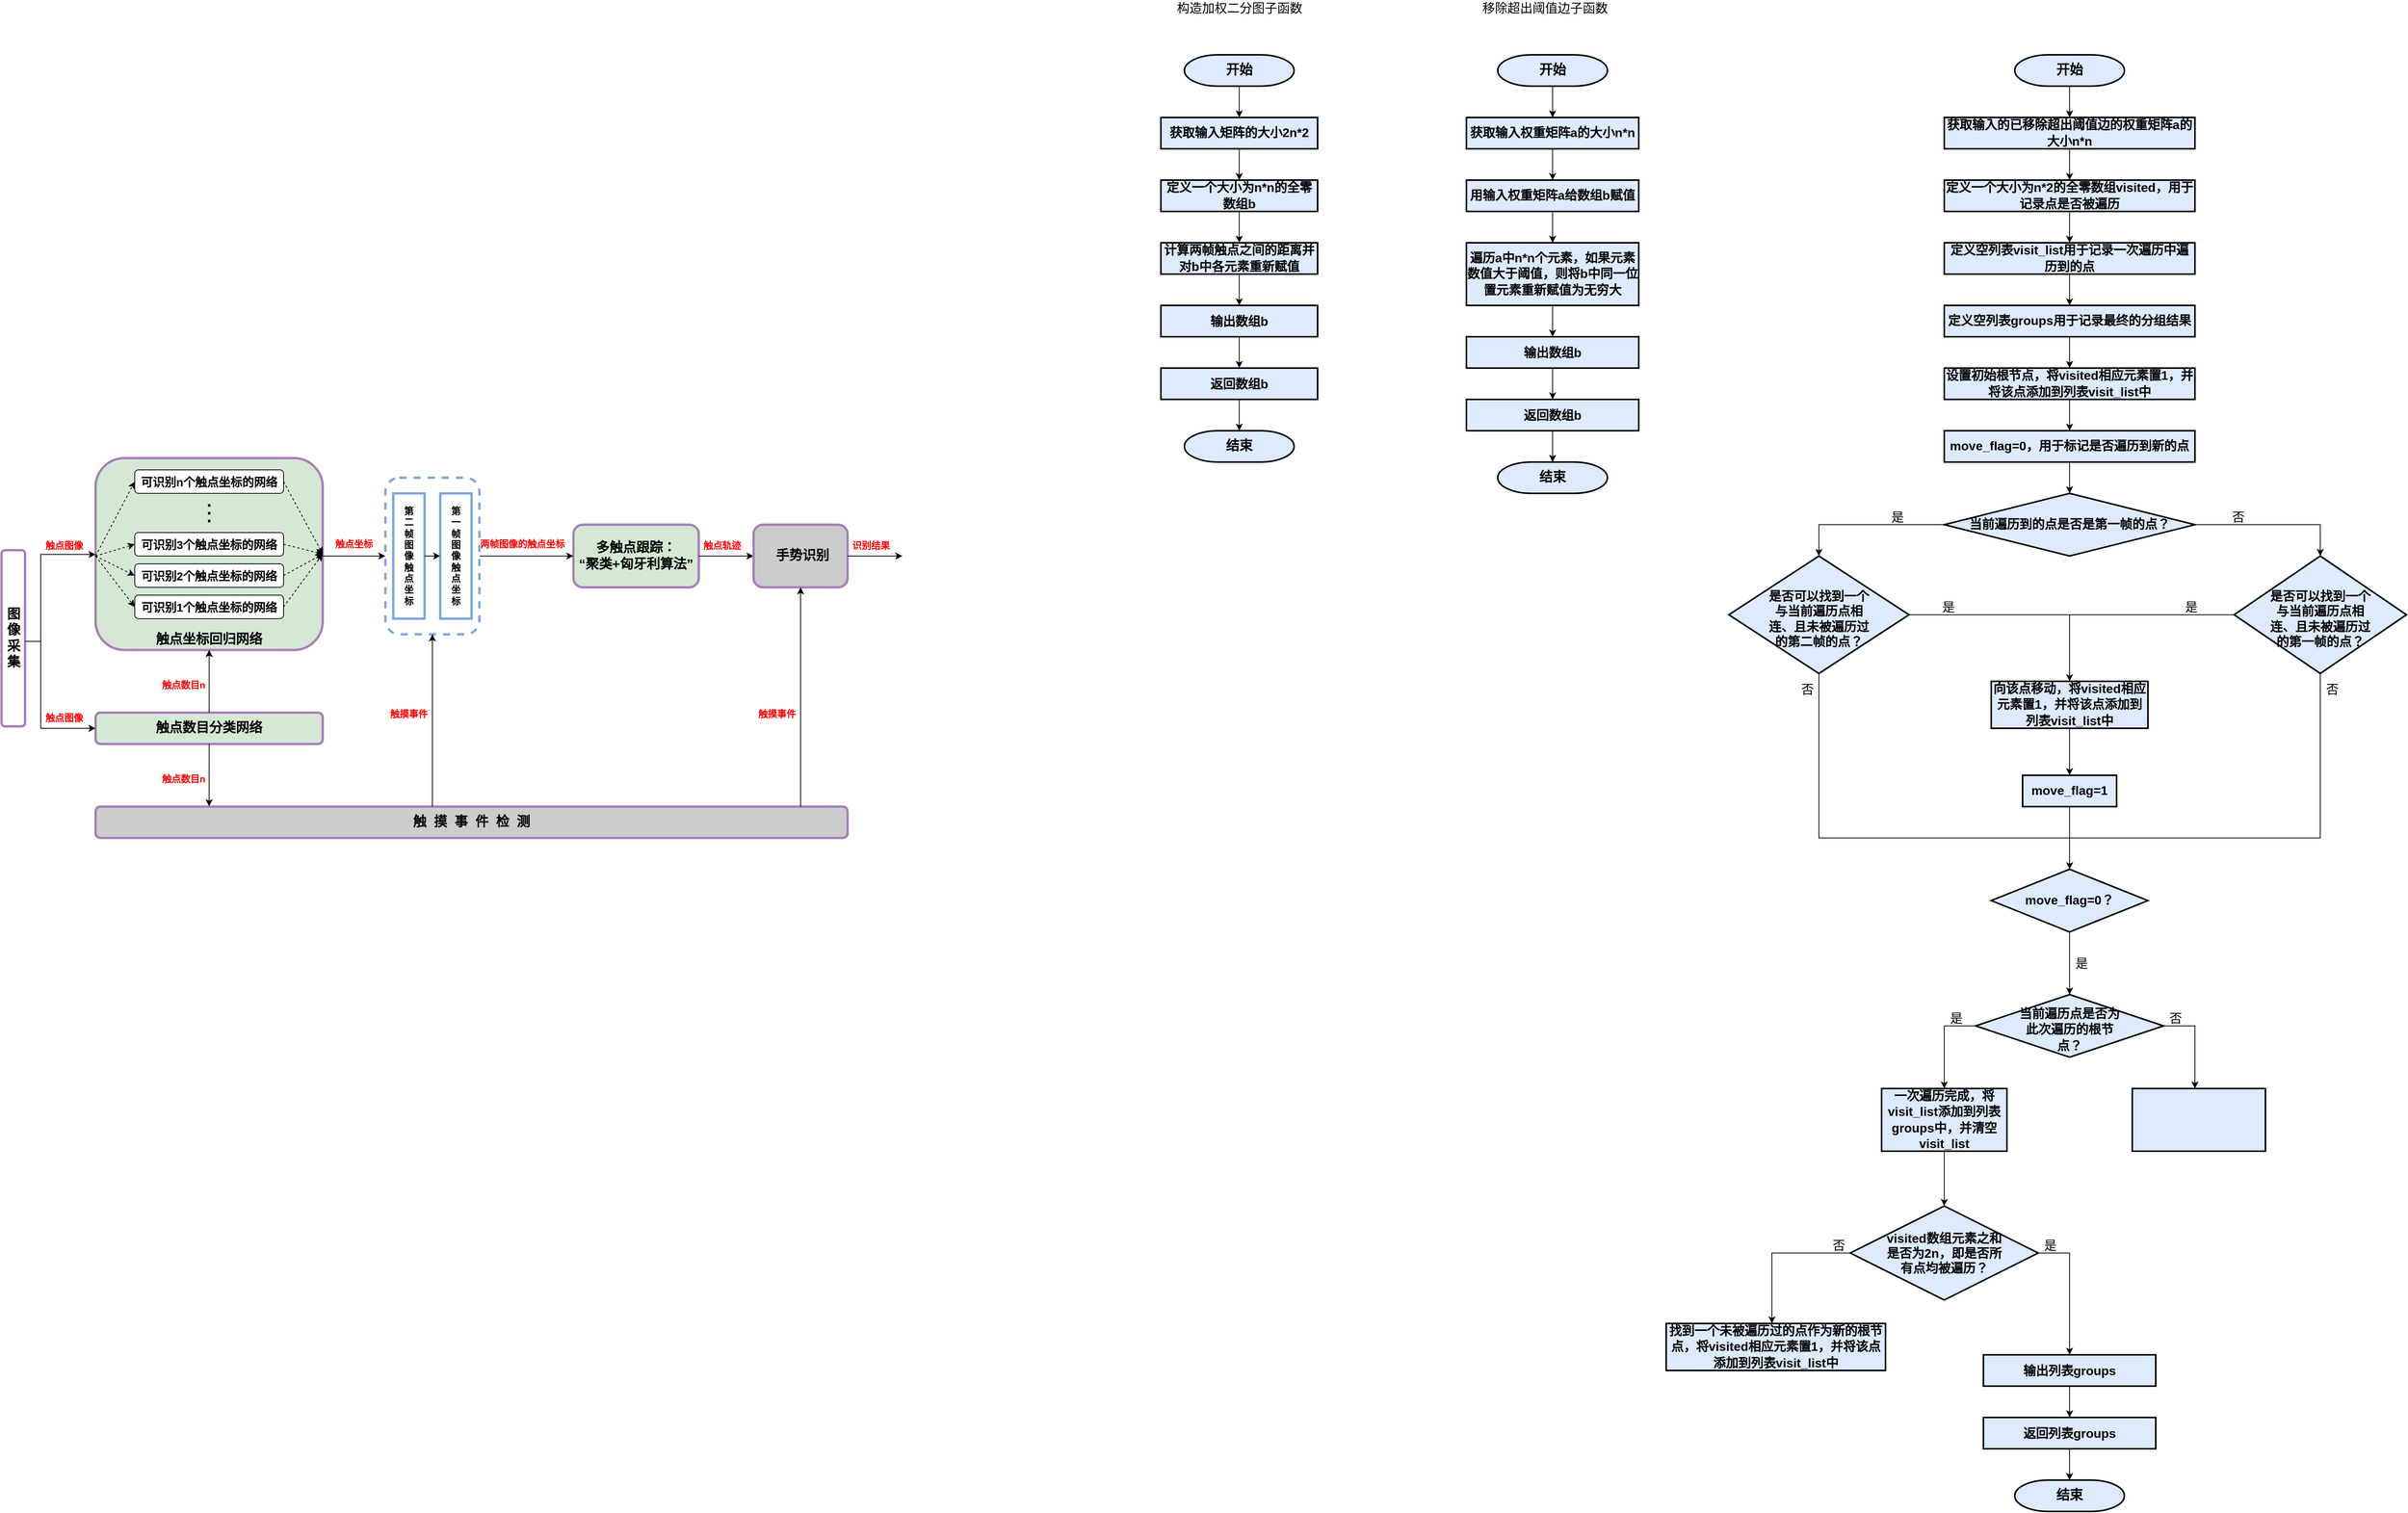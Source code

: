 <mxfile version="18.0.5" type="github">
  <diagram id="jXaNnU9WBbs-hRgU_72k" name="Page-1">
    <mxGraphModel dx="768" dy="1293" grid="1" gridSize="10" guides="1" tooltips="1" connect="1" arrows="1" fold="1" page="0" pageScale="1" pageWidth="827" pageHeight="1169" math="0" shadow="0">
      <root>
        <mxCell id="0" />
        <mxCell id="1" parent="0" />
        <mxCell id="43LiQiZvyMIUir7U2u6s-16" value="" style="rounded=1;whiteSpace=wrap;html=1;fontSize=22;fillColor=#D5E8D4;strokeColor=#A680B8;strokeWidth=3;" parent="1" vertex="1">
          <mxGeometry x="160" y="75" width="290" height="245" as="geometry" />
        </mxCell>
        <mxCell id="43LiQiZvyMIUir7U2u6s-3" value="" style="rounded=1;whiteSpace=wrap;html=1;fontSize=15;strokeColor=#A680B8;strokeWidth=3;fillColor=#D5E8D4;" parent="1" vertex="1">
          <mxGeometry x="160" y="400" width="290" height="40" as="geometry" />
        </mxCell>
        <mxCell id="43LiQiZvyMIUir7U2u6s-47" value="" style="rounded=1;whiteSpace=wrap;html=1;fontSize=15;fontColor=#000000;strokeColor=#7EA6E0;strokeWidth=3;fillColor=#FFFFFF;dashed=1;" parent="1" vertex="1">
          <mxGeometry x="530" y="100" width="120" height="200" as="geometry" />
        </mxCell>
        <mxCell id="43LiQiZvyMIUir7U2u6s-1" value="" style="rounded=1;whiteSpace=wrap;html=1;rotation=-90;strokeColor=#A680B8;strokeWidth=3;" parent="1" vertex="1">
          <mxGeometry x="-57.5" y="290" width="225" height="30" as="geometry" />
        </mxCell>
        <mxCell id="43LiQiZvyMIUir7U2u6s-2" value="&lt;b style=&quot;&quot;&gt;&lt;font style=&quot;font-size: 17px;&quot;&gt;图像采集&lt;/font&gt;&lt;/b&gt;" style="text;html=1;strokeColor=none;fillColor=none;align=center;verticalAlign=middle;whiteSpace=wrap;rounded=0;" parent="1" vertex="1">
          <mxGeometry x="42.5" y="242.5" width="25" height="125" as="geometry" />
        </mxCell>
        <mxCell id="43LiQiZvyMIUir7U2u6s-4" value="&lt;font size=&quot;1&quot; style=&quot;&quot;&gt;&lt;b style=&quot;font-size: 17px;&quot;&gt;触点数目分类网络&lt;/b&gt;&lt;/font&gt;" style="text;html=1;strokeColor=none;fillColor=none;align=center;verticalAlign=middle;whiteSpace=wrap;rounded=0;fontSize=15;" parent="1" vertex="1">
          <mxGeometry x="235" y="405" width="140" height="30" as="geometry" />
        </mxCell>
        <mxCell id="43LiQiZvyMIUir7U2u6s-5" value="" style="rounded=1;whiteSpace=wrap;html=1;fontSize=15;" parent="1" vertex="1">
          <mxGeometry x="210" y="250" width="190" height="30" as="geometry" />
        </mxCell>
        <mxCell id="43LiQiZvyMIUir7U2u6s-6" value="&lt;font style=&quot;font-size: 15px;&quot;&gt;&lt;b&gt;可识别1个触点坐标的网络&lt;/b&gt;&lt;/font&gt;" style="text;html=1;strokeColor=none;fillColor=none;align=center;verticalAlign=middle;whiteSpace=wrap;rounded=0;fontSize=15;" parent="1" vertex="1">
          <mxGeometry x="210" y="250" width="190" height="30" as="geometry" />
        </mxCell>
        <mxCell id="43LiQiZvyMIUir7U2u6s-7" value="" style="rounded=1;whiteSpace=wrap;html=1;fontSize=15;" parent="1" vertex="1">
          <mxGeometry x="210" y="210" width="190" height="30" as="geometry" />
        </mxCell>
        <mxCell id="43LiQiZvyMIUir7U2u6s-8" value="&lt;font style=&quot;font-size: 15px;&quot;&gt;&lt;b&gt;可识别2个触点坐标的网络&lt;/b&gt;&lt;/font&gt;" style="text;html=1;strokeColor=none;fillColor=none;align=center;verticalAlign=middle;whiteSpace=wrap;rounded=0;fontSize=15;" parent="1" vertex="1">
          <mxGeometry x="210" y="210" width="190" height="30" as="geometry" />
        </mxCell>
        <mxCell id="43LiQiZvyMIUir7U2u6s-9" value="" style="rounded=1;whiteSpace=wrap;html=1;fontSize=15;" parent="1" vertex="1">
          <mxGeometry x="210" y="170" width="190" height="30" as="geometry" />
        </mxCell>
        <mxCell id="43LiQiZvyMIUir7U2u6s-10" value="&lt;font style=&quot;font-size: 15px;&quot;&gt;&lt;b&gt;可识别3个触点坐标的网络&lt;/b&gt;&lt;/font&gt;" style="text;html=1;strokeColor=none;fillColor=none;align=center;verticalAlign=middle;whiteSpace=wrap;rounded=0;fontSize=15;" parent="1" vertex="1">
          <mxGeometry x="210" y="170" width="190" height="30" as="geometry" />
        </mxCell>
        <mxCell id="43LiQiZvyMIUir7U2u6s-11" value="&lt;font size=&quot;1&quot;&gt;&lt;b style=&quot;font-size: 22px;&quot;&gt;.&lt;/b&gt;&lt;/font&gt;" style="text;html=1;strokeColor=none;fillColor=none;align=center;verticalAlign=middle;whiteSpace=wrap;rounded=0;fontSize=15;" parent="1" vertex="1">
          <mxGeometry x="285" y="140" width="40" height="20" as="geometry" />
        </mxCell>
        <mxCell id="43LiQiZvyMIUir7U2u6s-12" value="&lt;font size=&quot;1&quot;&gt;&lt;b style=&quot;font-size: 22px;&quot;&gt;.&lt;/b&gt;&lt;/font&gt;" style="text;html=1;strokeColor=none;fillColor=none;align=center;verticalAlign=middle;whiteSpace=wrap;rounded=0;fontSize=15;" parent="1" vertex="1">
          <mxGeometry x="285" y="130" width="40" height="20" as="geometry" />
        </mxCell>
        <mxCell id="43LiQiZvyMIUir7U2u6s-13" value="&lt;font size=&quot;1&quot;&gt;&lt;b style=&quot;font-size: 22px;&quot;&gt;.&lt;/b&gt;&lt;/font&gt;" style="text;html=1;strokeColor=none;fillColor=none;align=center;verticalAlign=middle;whiteSpace=wrap;rounded=0;fontSize=15;" parent="1" vertex="1">
          <mxGeometry x="285" y="120" width="40" height="20" as="geometry" />
        </mxCell>
        <mxCell id="43LiQiZvyMIUir7U2u6s-14" value="" style="rounded=1;whiteSpace=wrap;html=1;fontSize=15;" parent="1" vertex="1">
          <mxGeometry x="210" y="90" width="190" height="30" as="geometry" />
        </mxCell>
        <mxCell id="43LiQiZvyMIUir7U2u6s-15" value="&lt;font style=&quot;font-size: 15px;&quot;&gt;&lt;b&gt;可识别n个触点坐标的网络&lt;/b&gt;&lt;/font&gt;" style="text;html=1;strokeColor=none;fillColor=none;align=center;verticalAlign=middle;whiteSpace=wrap;rounded=0;fontSize=15;" parent="1" vertex="1">
          <mxGeometry x="210" y="90" width="190" height="30" as="geometry" />
        </mxCell>
        <mxCell id="43LiQiZvyMIUir7U2u6s-17" value="&lt;b style=&quot;&quot;&gt;&lt;font style=&quot;font-size: 17px;&quot;&gt;触点坐标回归网络&lt;/font&gt;&lt;/b&gt;" style="text;html=1;strokeColor=none;fillColor=none;align=center;verticalAlign=middle;whiteSpace=wrap;rounded=0;fontSize=22;" parent="1" vertex="1">
          <mxGeometry x="230" y="290" width="150" height="30" as="geometry" />
        </mxCell>
        <mxCell id="43LiQiZvyMIUir7U2u6s-18" value="" style="rounded=1;whiteSpace=wrap;html=1;fontSize=15;strokeColor=#A680B8;strokeWidth=3;fillColor=#CCCCCC;" parent="1" vertex="1">
          <mxGeometry x="160" y="520" width="960" height="40" as="geometry" />
        </mxCell>
        <mxCell id="43LiQiZvyMIUir7U2u6s-19" value="&lt;b&gt;&lt;font style=&quot;font-size: 17px;&quot;&gt;触&amp;nbsp; 摸&amp;nbsp; 事&amp;nbsp; 件&amp;nbsp; 检&amp;nbsp; 测&lt;/font&gt;&lt;/b&gt;" style="text;html=1;strokeColor=none;fillColor=none;align=center;verticalAlign=middle;whiteSpace=wrap;rounded=0;fontSize=15;" parent="1" vertex="1">
          <mxGeometry x="560" y="525" width="160" height="30" as="geometry" />
        </mxCell>
        <mxCell id="43LiQiZvyMIUir7U2u6s-20" value="" style="endArrow=classic;html=1;rounded=0;fontSize=15;" parent="1" edge="1">
          <mxGeometry width="50" height="50" relative="1" as="geometry">
            <mxPoint x="70" y="309" as="sourcePoint" />
            <mxPoint x="160" y="198" as="targetPoint" />
            <Array as="points">
              <mxPoint x="90" y="309" />
              <mxPoint x="90" y="198" />
            </Array>
          </mxGeometry>
        </mxCell>
        <mxCell id="43LiQiZvyMIUir7U2u6s-21" value="&lt;font color=&quot;#ff0000&quot; style=&quot;font-size: 12px;&quot;&gt;&lt;b&gt;触点图像&lt;/b&gt;&lt;/font&gt;" style="text;html=1;strokeColor=none;fillColor=none;align=center;verticalAlign=middle;whiteSpace=wrap;rounded=0;fontSize=15;" parent="1" vertex="1">
          <mxGeometry x="90" y="170" width="60" height="30" as="geometry" />
        </mxCell>
        <mxCell id="43LiQiZvyMIUir7U2u6s-22" value="" style="endArrow=classic;html=1;rounded=0;fontSize=12;entryX=0;entryY=0.5;entryDx=0;entryDy=0;" parent="1" target="43LiQiZvyMIUir7U2u6s-3" edge="1">
          <mxGeometry width="50" height="50" relative="1" as="geometry">
            <mxPoint x="90" y="300" as="sourcePoint" />
            <mxPoint x="90" y="450" as="targetPoint" />
            <Array as="points">
              <mxPoint x="90" y="420" />
            </Array>
          </mxGeometry>
        </mxCell>
        <mxCell id="43LiQiZvyMIUir7U2u6s-23" value="&lt;font color=&quot;#ff0000&quot; style=&quot;font-size: 12px;&quot;&gt;&lt;b&gt;触点图像&lt;/b&gt;&lt;/font&gt;" style="text;html=1;strokeColor=none;fillColor=none;align=center;verticalAlign=middle;whiteSpace=wrap;rounded=0;fontSize=15;" parent="1" vertex="1">
          <mxGeometry x="90" y="390" width="60" height="30" as="geometry" />
        </mxCell>
        <mxCell id="43LiQiZvyMIUir7U2u6s-24" value="" style="endArrow=classic;html=1;rounded=0;fontSize=12;entryX=0;entryY=0.5;entryDx=0;entryDy=0;dashed=1;" parent="1" target="43LiQiZvyMIUir7U2u6s-15" edge="1">
          <mxGeometry width="50" height="50" relative="1" as="geometry">
            <mxPoint x="160" y="200" as="sourcePoint" />
            <mxPoint x="210" y="150" as="targetPoint" />
          </mxGeometry>
        </mxCell>
        <mxCell id="43LiQiZvyMIUir7U2u6s-25" value="" style="endArrow=classic;html=1;rounded=0;dashed=1;fontSize=12;entryX=0;entryY=0.5;entryDx=0;entryDy=0;" parent="1" target="43LiQiZvyMIUir7U2u6s-10" edge="1">
          <mxGeometry width="50" height="50" relative="1" as="geometry">
            <mxPoint x="160" y="200" as="sourcePoint" />
            <mxPoint x="210" y="150" as="targetPoint" />
          </mxGeometry>
        </mxCell>
        <mxCell id="43LiQiZvyMIUir7U2u6s-26" value="" style="endArrow=classic;html=1;rounded=0;dashed=1;fontSize=12;entryX=0;entryY=0.5;entryDx=0;entryDy=0;" parent="1" target="43LiQiZvyMIUir7U2u6s-8" edge="1">
          <mxGeometry width="50" height="50" relative="1" as="geometry">
            <mxPoint x="160" y="200" as="sourcePoint" />
            <mxPoint x="210" y="150" as="targetPoint" />
          </mxGeometry>
        </mxCell>
        <mxCell id="43LiQiZvyMIUir7U2u6s-27" value="" style="endArrow=classic;html=1;rounded=0;dashed=1;fontSize=12;entryX=0;entryY=0.5;entryDx=0;entryDy=0;" parent="1" target="43LiQiZvyMIUir7U2u6s-6" edge="1">
          <mxGeometry width="50" height="50" relative="1" as="geometry">
            <mxPoint x="160" y="200" as="sourcePoint" />
            <mxPoint x="210" y="150" as="targetPoint" />
          </mxGeometry>
        </mxCell>
        <mxCell id="43LiQiZvyMIUir7U2u6s-28" value="" style="endArrow=classic;html=1;rounded=0;fontSize=12;exitX=0.5;exitY=0;exitDx=0;exitDy=0;entryX=0.5;entryY=1;entryDx=0;entryDy=0;" parent="1" source="43LiQiZvyMIUir7U2u6s-3" target="43LiQiZvyMIUir7U2u6s-17" edge="1">
          <mxGeometry width="50" height="50" relative="1" as="geometry">
            <mxPoint x="190" y="400" as="sourcePoint" />
            <mxPoint x="240" y="320" as="targetPoint" />
          </mxGeometry>
        </mxCell>
        <mxCell id="43LiQiZvyMIUir7U2u6s-29" value="&lt;b&gt;触点数目n&lt;/b&gt;" style="text;html=1;strokeColor=none;fillColor=none;align=center;verticalAlign=middle;whiteSpace=wrap;rounded=0;fontSize=12;fontColor=#FF0000;" parent="1" vertex="1">
          <mxGeometry x="230" y="350" width="85" height="30" as="geometry" />
        </mxCell>
        <mxCell id="43LiQiZvyMIUir7U2u6s-30" value="" style="endArrow=classic;html=1;rounded=0;fontSize=12;fontColor=#FF0000;exitX=0.5;exitY=1;exitDx=0;exitDy=0;entryX=0.151;entryY=-0.01;entryDx=0;entryDy=0;entryPerimeter=0;" parent="1" source="43LiQiZvyMIUir7U2u6s-3" target="43LiQiZvyMIUir7U2u6s-18" edge="1">
          <mxGeometry width="50" height="50" relative="1" as="geometry">
            <mxPoint x="250" y="470" as="sourcePoint" />
            <mxPoint x="410" y="480" as="targetPoint" />
          </mxGeometry>
        </mxCell>
        <mxCell id="43LiQiZvyMIUir7U2u6s-31" value="&lt;b&gt;触点数目n&lt;/b&gt;" style="text;html=1;strokeColor=none;fillColor=none;align=center;verticalAlign=middle;whiteSpace=wrap;rounded=0;fontSize=12;fontColor=#FF0000;" parent="1" vertex="1">
          <mxGeometry x="230" y="470" width="85" height="30" as="geometry" />
        </mxCell>
        <mxCell id="43LiQiZvyMIUir7U2u6s-32" value="" style="endArrow=classic;html=1;rounded=0;fontSize=12;fontColor=#FF0000;dashed=1;entryX=1;entryY=0.5;entryDx=0;entryDy=0;exitX=1;exitY=0.5;exitDx=0;exitDy=0;" parent="1" source="43LiQiZvyMIUir7U2u6s-15" target="43LiQiZvyMIUir7U2u6s-16" edge="1">
          <mxGeometry width="50" height="50" relative="1" as="geometry">
            <mxPoint x="400" y="100" as="sourcePoint" />
            <mxPoint x="450" y="50" as="targetPoint" />
          </mxGeometry>
        </mxCell>
        <mxCell id="43LiQiZvyMIUir7U2u6s-33" value="" style="endArrow=classic;html=1;rounded=0;dashed=1;fontSize=12;fontColor=#FF0000;exitX=1;exitY=0.5;exitDx=0;exitDy=0;entryX=1;entryY=0.5;entryDx=0;entryDy=0;" parent="1" source="43LiQiZvyMIUir7U2u6s-10" target="43LiQiZvyMIUir7U2u6s-16" edge="1">
          <mxGeometry width="50" height="50" relative="1" as="geometry">
            <mxPoint x="430" y="260" as="sourcePoint" />
            <mxPoint x="450" y="200" as="targetPoint" />
          </mxGeometry>
        </mxCell>
        <mxCell id="43LiQiZvyMIUir7U2u6s-34" value="" style="endArrow=classic;html=1;rounded=0;dashed=1;fontSize=12;fontColor=#FF0000;entryX=1;entryY=0.5;entryDx=0;entryDy=0;exitX=1;exitY=0.5;exitDx=0;exitDy=0;" parent="1" source="43LiQiZvyMIUir7U2u6s-8" target="43LiQiZvyMIUir7U2u6s-16" edge="1">
          <mxGeometry width="50" height="50" relative="1" as="geometry">
            <mxPoint x="400" y="222.5" as="sourcePoint" />
            <mxPoint x="450" y="172.5" as="targetPoint" />
          </mxGeometry>
        </mxCell>
        <mxCell id="43LiQiZvyMIUir7U2u6s-35" value="" style="endArrow=classic;html=1;rounded=0;dashed=1;fontSize=12;fontColor=#FF0000;entryX=1;entryY=0.5;entryDx=0;entryDy=0;exitX=1;exitY=0.5;exitDx=0;exitDy=0;" parent="1" source="43LiQiZvyMIUir7U2u6s-6" target="43LiQiZvyMIUir7U2u6s-16" edge="1">
          <mxGeometry width="50" height="50" relative="1" as="geometry">
            <mxPoint x="400" y="270" as="sourcePoint" />
            <mxPoint x="450" y="220" as="targetPoint" />
          </mxGeometry>
        </mxCell>
        <mxCell id="43LiQiZvyMIUir7U2u6s-36" value="" style="endArrow=classic;html=1;rounded=0;fontSize=12;fontColor=#FF0000;entryX=0;entryY=0.5;entryDx=0;entryDy=0;" parent="1" target="43LiQiZvyMIUir7U2u6s-47" edge="1">
          <mxGeometry width="50" height="50" relative="1" as="geometry">
            <mxPoint x="450" y="200" as="sourcePoint" />
            <mxPoint x="540" y="200" as="targetPoint" />
          </mxGeometry>
        </mxCell>
        <mxCell id="43LiQiZvyMIUir7U2u6s-37" value="&lt;b&gt;触点坐标&lt;/b&gt;" style="text;html=1;strokeColor=none;fillColor=none;align=center;verticalAlign=middle;whiteSpace=wrap;rounded=0;fontSize=12;fontColor=#FF0000;" parent="1" vertex="1">
          <mxGeometry x="460" y="170" width="60" height="30" as="geometry" />
        </mxCell>
        <mxCell id="43LiQiZvyMIUir7U2u6s-38" value="" style="rounded=0;whiteSpace=wrap;html=1;fontSize=12;fontColor=#FF0000;strokeColor=#7EA6E0;strokeWidth=3;fillColor=none;" parent="1" vertex="1">
          <mxGeometry x="540" y="120" width="40" height="160" as="geometry" />
        </mxCell>
        <mxCell id="43LiQiZvyMIUir7U2u6s-39" value="" style="rounded=0;whiteSpace=wrap;html=1;fontSize=12;fontColor=#FF0000;strokeColor=#7EA6E0;strokeWidth=3;fillColor=none;" parent="1" vertex="1">
          <mxGeometry x="600" y="120" width="40" height="160" as="geometry" />
        </mxCell>
        <mxCell id="43LiQiZvyMIUir7U2u6s-40" value="&lt;font color=&quot;#000000&quot;&gt;&lt;b&gt;第二帧图像触点坐标&lt;/b&gt;&lt;/font&gt;" style="text;html=1;strokeColor=none;fillColor=none;align=center;verticalAlign=middle;whiteSpace=wrap;rounded=0;fontSize=12;fontColor=#FF0000;" parent="1" vertex="1">
          <mxGeometry x="550" y="130" width="20" height="140" as="geometry" />
        </mxCell>
        <mxCell id="43LiQiZvyMIUir7U2u6s-41" value="&lt;b&gt;&lt;font color=&quot;#000000&quot;&gt;第一帧图像触点坐标&lt;/font&gt;&lt;/b&gt;" style="text;html=1;strokeColor=none;fillColor=none;align=center;verticalAlign=middle;whiteSpace=wrap;rounded=0;fontSize=12;fontColor=#FF0000;" parent="1" vertex="1">
          <mxGeometry x="610" y="130" width="20" height="140" as="geometry" />
        </mxCell>
        <mxCell id="43LiQiZvyMIUir7U2u6s-42" value="" style="endArrow=classic;html=1;rounded=0;fontSize=12;fontColor=#FF0000;entryX=0;entryY=0.5;entryDx=0;entryDy=0;" parent="1" target="43LiQiZvyMIUir7U2u6s-39" edge="1">
          <mxGeometry width="50" height="50" relative="1" as="geometry">
            <mxPoint x="580" y="200" as="sourcePoint" />
            <mxPoint x="630" y="150" as="targetPoint" />
          </mxGeometry>
        </mxCell>
        <mxCell id="43LiQiZvyMIUir7U2u6s-43" value="" style="rounded=1;whiteSpace=wrap;html=1;fontSize=12;fontColor=#FF0000;strokeColor=#A680B8;strokeWidth=3;fillColor=#D5E8D4;" parent="1" vertex="1">
          <mxGeometry x="770" y="160" width="160" height="80" as="geometry" />
        </mxCell>
        <mxCell id="43LiQiZvyMIUir7U2u6s-44" value="" style="endArrow=classic;html=1;rounded=0;fontSize=12;fontColor=#FF0000;entryX=0;entryY=0.5;entryDx=0;entryDy=0;exitX=1;exitY=0.5;exitDx=0;exitDy=0;" parent="1" source="43LiQiZvyMIUir7U2u6s-47" target="43LiQiZvyMIUir7U2u6s-43" edge="1">
          <mxGeometry width="50" height="50" relative="1" as="geometry">
            <mxPoint x="640" y="200" as="sourcePoint" />
            <mxPoint x="690" y="150" as="targetPoint" />
          </mxGeometry>
        </mxCell>
        <mxCell id="43LiQiZvyMIUir7U2u6s-45" value="&lt;b&gt;两帧图像的触点坐标&lt;/b&gt;" style="text;html=1;strokeColor=none;fillColor=none;align=center;verticalAlign=middle;whiteSpace=wrap;rounded=0;fontSize=12;fontColor=#FF0000;" parent="1" vertex="1">
          <mxGeometry x="650" y="170" width="110" height="30" as="geometry" />
        </mxCell>
        <mxCell id="43LiQiZvyMIUir7U2u6s-46" value="&lt;font color=&quot;#000000&quot; style=&quot;font-size: 17px;&quot;&gt;&lt;b&gt;多触点跟踪：&lt;br&gt;“聚类+匈牙利算法”&lt;/b&gt;&lt;/font&gt;" style="text;html=1;strokeColor=none;fillColor=none;align=center;verticalAlign=middle;whiteSpace=wrap;rounded=0;fontSize=12;fontColor=#FF0000;" parent="1" vertex="1">
          <mxGeometry x="775" y="185" width="150" height="30" as="geometry" />
        </mxCell>
        <mxCell id="43LiQiZvyMIUir7U2u6s-48" value="" style="endArrow=classic;html=1;rounded=0;fontSize=15;fontColor=#000000;entryX=0.5;entryY=1;entryDx=0;entryDy=0;" parent="1" target="43LiQiZvyMIUir7U2u6s-47" edge="1">
          <mxGeometry width="50" height="50" relative="1" as="geometry">
            <mxPoint x="590" y="520" as="sourcePoint" />
            <mxPoint x="640" y="470" as="targetPoint" />
          </mxGeometry>
        </mxCell>
        <mxCell id="43LiQiZvyMIUir7U2u6s-49" value="&lt;font style=&quot;font-size: 12px;&quot; color=&quot;#ff0000&quot;&gt;&lt;b&gt;触摸事件&lt;/b&gt;&lt;/font&gt;" style="text;html=1;strokeColor=none;fillColor=none;align=center;verticalAlign=middle;whiteSpace=wrap;rounded=0;dashed=1;fontSize=15;fontColor=#000000;" parent="1" vertex="1">
          <mxGeometry x="530" y="385" width="60" height="30" as="geometry" />
        </mxCell>
        <mxCell id="43LiQiZvyMIUir7U2u6s-52" value="" style="endArrow=classic;html=1;rounded=0;fontSize=12;fontColor=#FF0000;" parent="1" edge="1">
          <mxGeometry width="50" height="50" relative="1" as="geometry">
            <mxPoint x="930" y="200" as="sourcePoint" />
            <mxPoint x="1000" y="200" as="targetPoint" />
          </mxGeometry>
        </mxCell>
        <mxCell id="43LiQiZvyMIUir7U2u6s-53" value="&lt;font style=&quot;font-size: 12px;&quot; color=&quot;#ff0000&quot;&gt;&lt;b&gt;触点轨迹&lt;/b&gt;&lt;/font&gt;" style="text;html=1;strokeColor=none;fillColor=none;align=center;verticalAlign=middle;whiteSpace=wrap;rounded=0;dashed=1;fontSize=15;fontColor=#000000;" parent="1" vertex="1">
          <mxGeometry x="930" y="170" width="60" height="30" as="geometry" />
        </mxCell>
        <mxCell id="43LiQiZvyMIUir7U2u6s-54" value="" style="rounded=1;whiteSpace=wrap;html=1;fontSize=12;fontColor=#FF0000;strokeColor=#A680B8;strokeWidth=3;fillColor=#CCCCCC;" parent="1" vertex="1">
          <mxGeometry x="1000" y="160" width="120" height="80" as="geometry" />
        </mxCell>
        <mxCell id="43LiQiZvyMIUir7U2u6s-55" value="&lt;font size=&quot;1&quot; style=&quot;&quot; color=&quot;#000000&quot;&gt;&lt;b style=&quot;font-size: 17px;&quot;&gt;手势识别&lt;/b&gt;&lt;/font&gt;" style="text;html=1;strokeColor=none;fillColor=none;align=center;verticalAlign=middle;whiteSpace=wrap;rounded=0;fontSize=12;fontColor=#FF0000;" parent="1" vertex="1">
          <mxGeometry x="1025" y="185" width="75" height="30" as="geometry" />
        </mxCell>
        <mxCell id="43LiQiZvyMIUir7U2u6s-56" value="" style="endArrow=classic;html=1;rounded=0;fontSize=15;fontColor=#000000;entryX=0.5;entryY=1;entryDx=0;entryDy=0;" parent="1" target="43LiQiZvyMIUir7U2u6s-54" edge="1">
          <mxGeometry width="50" height="50" relative="1" as="geometry">
            <mxPoint x="1060" y="520" as="sourcePoint" />
            <mxPoint x="1110" y="470" as="targetPoint" />
          </mxGeometry>
        </mxCell>
        <mxCell id="43LiQiZvyMIUir7U2u6s-57" value="&lt;font style=&quot;font-size: 12px;&quot; color=&quot;#ff0000&quot;&gt;&lt;b&gt;触摸事件&lt;/b&gt;&lt;/font&gt;" style="text;html=1;strokeColor=none;fillColor=none;align=center;verticalAlign=middle;whiteSpace=wrap;rounded=0;dashed=1;fontSize=15;fontColor=#000000;" parent="1" vertex="1">
          <mxGeometry x="1000" y="385" width="60" height="30" as="geometry" />
        </mxCell>
        <mxCell id="43LiQiZvyMIUir7U2u6s-58" value="" style="endArrow=classic;html=1;rounded=0;fontSize=15;fontColor=#000000;" parent="1" edge="1">
          <mxGeometry width="50" height="50" relative="1" as="geometry">
            <mxPoint x="1120" y="200" as="sourcePoint" />
            <mxPoint x="1190" y="200" as="targetPoint" />
          </mxGeometry>
        </mxCell>
        <mxCell id="43LiQiZvyMIUir7U2u6s-59" value="&lt;font color=&quot;#ff0000&quot; style=&quot;font-size: 12px;&quot;&gt;&lt;b&gt;识别结果&lt;/b&gt;&lt;/font&gt;" style="text;html=1;strokeColor=none;fillColor=none;align=center;verticalAlign=middle;whiteSpace=wrap;rounded=0;fontSize=15;fontColor=#000000;" parent="1" vertex="1">
          <mxGeometry x="1120" y="170" width="60" height="30" as="geometry" />
        </mxCell>
        <mxCell id="toahtwVh1Y7KSI_jJUF0-4" value="" style="edgeStyle=orthogonalEdgeStyle;rounded=0;orthogonalLoop=1;jettySize=auto;html=1;fontSize=17;" edge="1" parent="1" source="toahtwVh1Y7KSI_jJUF0-1" target="toahtwVh1Y7KSI_jJUF0-2">
          <mxGeometry relative="1" as="geometry" />
        </mxCell>
        <mxCell id="toahtwVh1Y7KSI_jJUF0-1" value="&lt;font size=&quot;1&quot; style=&quot;&quot;&gt;&lt;b style=&quot;font-size: 17px;&quot;&gt;开始&lt;/b&gt;&lt;/font&gt;" style="strokeWidth=2;html=1;shape=mxgraph.flowchart.terminator;whiteSpace=wrap;fillColor=#DDEAFF;" vertex="1" parent="1">
          <mxGeometry x="1550" y="-440" width="140" height="40" as="geometry" />
        </mxCell>
        <mxCell id="toahtwVh1Y7KSI_jJUF0-5" value="" style="edgeStyle=orthogonalEdgeStyle;rounded=0;orthogonalLoop=1;jettySize=auto;html=1;fontSize=17;" edge="1" parent="1" source="toahtwVh1Y7KSI_jJUF0-2" target="toahtwVh1Y7KSI_jJUF0-3">
          <mxGeometry relative="1" as="geometry" />
        </mxCell>
        <mxCell id="toahtwVh1Y7KSI_jJUF0-2" value="&lt;b&gt;&lt;font style=&quot;font-size: 16px;&quot;&gt;获取输入矩阵的大小2n*2&lt;/font&gt;&lt;/b&gt;" style="rounded=0;whiteSpace=wrap;html=1;fontSize=17;strokeWidth=2;fillColor=#DDEAFF;" vertex="1" parent="1">
          <mxGeometry x="1520" y="-360" width="200" height="40" as="geometry" />
        </mxCell>
        <mxCell id="toahtwVh1Y7KSI_jJUF0-7" value="" style="edgeStyle=orthogonalEdgeStyle;rounded=0;orthogonalLoop=1;jettySize=auto;html=1;fontSize=16;" edge="1" parent="1" source="toahtwVh1Y7KSI_jJUF0-3" target="toahtwVh1Y7KSI_jJUF0-6">
          <mxGeometry relative="1" as="geometry" />
        </mxCell>
        <mxCell id="toahtwVh1Y7KSI_jJUF0-3" value="&lt;b&gt;&lt;font style=&quot;font-size: 16px;&quot;&gt;定义一个大小为n*n的全零数组b&lt;/font&gt;&lt;/b&gt;" style="rounded=0;whiteSpace=wrap;html=1;fontSize=17;strokeWidth=2;fillColor=#DDEAFF;" vertex="1" parent="1">
          <mxGeometry x="1520" y="-280" width="200" height="40" as="geometry" />
        </mxCell>
        <mxCell id="toahtwVh1Y7KSI_jJUF0-10" value="" style="edgeStyle=orthogonalEdgeStyle;rounded=0;orthogonalLoop=1;jettySize=auto;html=1;fontSize=16;" edge="1" parent="1" source="toahtwVh1Y7KSI_jJUF0-6" target="toahtwVh1Y7KSI_jJUF0-8">
          <mxGeometry relative="1" as="geometry" />
        </mxCell>
        <mxCell id="toahtwVh1Y7KSI_jJUF0-6" value="&lt;b&gt;&lt;font style=&quot;font-size: 16px;&quot;&gt;计算两帧触点之间的距离并对b中各元素重新赋值&lt;/font&gt;&lt;/b&gt;" style="rounded=0;whiteSpace=wrap;html=1;fontSize=17;strokeWidth=2;fillColor=#DDEAFF;" vertex="1" parent="1">
          <mxGeometry x="1520" y="-200" width="200" height="40" as="geometry" />
        </mxCell>
        <mxCell id="toahtwVh1Y7KSI_jJUF0-11" value="" style="edgeStyle=orthogonalEdgeStyle;rounded=0;orthogonalLoop=1;jettySize=auto;html=1;fontSize=16;" edge="1" parent="1" source="toahtwVh1Y7KSI_jJUF0-8" target="toahtwVh1Y7KSI_jJUF0-9">
          <mxGeometry relative="1" as="geometry" />
        </mxCell>
        <mxCell id="toahtwVh1Y7KSI_jJUF0-8" value="&lt;b&gt;输出数组b&lt;/b&gt;" style="rounded=0;whiteSpace=wrap;html=1;fontSize=16;strokeWidth=2;fillColor=#DDEAFF;" vertex="1" parent="1">
          <mxGeometry x="1520" y="-120" width="200" height="40" as="geometry" />
        </mxCell>
        <mxCell id="toahtwVh1Y7KSI_jJUF0-13" value="" style="edgeStyle=orthogonalEdgeStyle;rounded=0;orthogonalLoop=1;jettySize=auto;html=1;fontSize=16;" edge="1" parent="1" source="toahtwVh1Y7KSI_jJUF0-9" target="toahtwVh1Y7KSI_jJUF0-12">
          <mxGeometry relative="1" as="geometry" />
        </mxCell>
        <mxCell id="toahtwVh1Y7KSI_jJUF0-9" value="&lt;b&gt;返回数组b&lt;/b&gt;" style="rounded=0;whiteSpace=wrap;html=1;fontSize=16;strokeWidth=2;fillColor=#DDEAFF;" vertex="1" parent="1">
          <mxGeometry x="1520" y="-40" width="200" height="40" as="geometry" />
        </mxCell>
        <mxCell id="toahtwVh1Y7KSI_jJUF0-12" value="&lt;font size=&quot;1&quot; style=&quot;&quot;&gt;&lt;b style=&quot;font-size: 17px;&quot;&gt;结束&lt;/b&gt;&lt;/font&gt;" style="strokeWidth=2;html=1;shape=mxgraph.flowchart.terminator;whiteSpace=wrap;fillColor=#DDEAFF;" vertex="1" parent="1">
          <mxGeometry x="1550" y="40" width="140" height="40" as="geometry" />
        </mxCell>
        <mxCell id="toahtwVh1Y7KSI_jJUF0-14" value="构造加权二分图子函数" style="text;html=1;align=center;verticalAlign=middle;resizable=0;points=[];autosize=1;strokeColor=none;fillColor=none;fontSize=16;" vertex="1" parent="1">
          <mxGeometry x="1530" y="-510" width="180" height="20" as="geometry" />
        </mxCell>
        <mxCell id="toahtwVh1Y7KSI_jJUF0-17" value="" style="edgeStyle=orthogonalEdgeStyle;rounded=0;orthogonalLoop=1;jettySize=auto;html=1;fontSize=16;strokeWidth=1;" edge="1" parent="1" source="toahtwVh1Y7KSI_jJUF0-15" target="toahtwVh1Y7KSI_jJUF0-16">
          <mxGeometry relative="1" as="geometry" />
        </mxCell>
        <mxCell id="toahtwVh1Y7KSI_jJUF0-15" value="&lt;font size=&quot;1&quot; style=&quot;&quot;&gt;&lt;b style=&quot;font-size: 17px;&quot;&gt;开始&lt;/b&gt;&lt;/font&gt;" style="strokeWidth=2;html=1;shape=mxgraph.flowchart.terminator;whiteSpace=wrap;fillColor=#DDEAFF;" vertex="1" parent="1">
          <mxGeometry x="1950" y="-440" width="140" height="40" as="geometry" />
        </mxCell>
        <mxCell id="toahtwVh1Y7KSI_jJUF0-20" value="" style="edgeStyle=orthogonalEdgeStyle;rounded=0;orthogonalLoop=1;jettySize=auto;html=1;fontSize=16;strokeWidth=1;" edge="1" parent="1" source="toahtwVh1Y7KSI_jJUF0-16" target="toahtwVh1Y7KSI_jJUF0-18">
          <mxGeometry relative="1" as="geometry" />
        </mxCell>
        <mxCell id="toahtwVh1Y7KSI_jJUF0-16" value="&lt;b&gt;&lt;font style=&quot;font-size: 16px;&quot;&gt;获取输入权重矩阵a的大小n*n&lt;/font&gt;&lt;/b&gt;" style="rounded=0;whiteSpace=wrap;html=1;fontSize=17;strokeWidth=2;fillColor=#DDEAFF;" vertex="1" parent="1">
          <mxGeometry x="1910" y="-360" width="220" height="40" as="geometry" />
        </mxCell>
        <mxCell id="toahtwVh1Y7KSI_jJUF0-22" value="" style="edgeStyle=orthogonalEdgeStyle;rounded=0;orthogonalLoop=1;jettySize=auto;html=1;fontSize=16;strokeWidth=1;" edge="1" parent="1" source="toahtwVh1Y7KSI_jJUF0-18" target="toahtwVh1Y7KSI_jJUF0-21">
          <mxGeometry relative="1" as="geometry" />
        </mxCell>
        <mxCell id="toahtwVh1Y7KSI_jJUF0-18" value="&lt;b&gt;&lt;font style=&quot;font-size: 16px;&quot;&gt;用输入权重矩阵a给数组b赋值&lt;/font&gt;&lt;/b&gt;" style="rounded=0;whiteSpace=wrap;html=1;fontSize=17;strokeWidth=2;fillColor=#DDEAFF;" vertex="1" parent="1">
          <mxGeometry x="1910" y="-280" width="220" height="40" as="geometry" />
        </mxCell>
        <mxCell id="toahtwVh1Y7KSI_jJUF0-25" value="" style="edgeStyle=orthogonalEdgeStyle;rounded=0;orthogonalLoop=1;jettySize=auto;html=1;fontSize=16;strokeWidth=1;" edge="1" parent="1" source="toahtwVh1Y7KSI_jJUF0-21" target="toahtwVh1Y7KSI_jJUF0-23">
          <mxGeometry relative="1" as="geometry" />
        </mxCell>
        <mxCell id="toahtwVh1Y7KSI_jJUF0-21" value="&lt;b&gt;&lt;font style=&quot;font-size: 16px;&quot;&gt;遍历a中n*n个元素，如果元素数值大于阈值，则将b中同一位置元素重新赋值为无穷大&lt;/font&gt;&lt;/b&gt;" style="rounded=0;whiteSpace=wrap;html=1;fontSize=17;strokeWidth=2;fillColor=#DDEAFF;" vertex="1" parent="1">
          <mxGeometry x="1910" y="-200" width="220" height="80" as="geometry" />
        </mxCell>
        <mxCell id="toahtwVh1Y7KSI_jJUF0-26" value="" style="edgeStyle=orthogonalEdgeStyle;rounded=0;orthogonalLoop=1;jettySize=auto;html=1;fontSize=16;strokeWidth=1;" edge="1" parent="1" source="toahtwVh1Y7KSI_jJUF0-23" target="toahtwVh1Y7KSI_jJUF0-24">
          <mxGeometry relative="1" as="geometry" />
        </mxCell>
        <mxCell id="toahtwVh1Y7KSI_jJUF0-23" value="&lt;b&gt;输出数组b&lt;/b&gt;" style="rounded=0;whiteSpace=wrap;html=1;fontSize=16;strokeWidth=2;fillColor=#DDEAFF;" vertex="1" parent="1">
          <mxGeometry x="1910" y="-80" width="220" height="40" as="geometry" />
        </mxCell>
        <mxCell id="toahtwVh1Y7KSI_jJUF0-28" value="" style="edgeStyle=orthogonalEdgeStyle;rounded=0;orthogonalLoop=1;jettySize=auto;html=1;fontSize=16;strokeWidth=1;" edge="1" parent="1" source="toahtwVh1Y7KSI_jJUF0-24" target="toahtwVh1Y7KSI_jJUF0-27">
          <mxGeometry relative="1" as="geometry" />
        </mxCell>
        <mxCell id="toahtwVh1Y7KSI_jJUF0-24" value="&lt;b&gt;返回数组b&lt;/b&gt;" style="rounded=0;whiteSpace=wrap;html=1;fontSize=16;strokeWidth=2;fillColor=#DDEAFF;" vertex="1" parent="1">
          <mxGeometry x="1910" width="220" height="40" as="geometry" />
        </mxCell>
        <mxCell id="toahtwVh1Y7KSI_jJUF0-27" value="&lt;font size=&quot;1&quot; style=&quot;&quot;&gt;&lt;b style=&quot;font-size: 17px;&quot;&gt;结束&lt;/b&gt;&lt;/font&gt;" style="strokeWidth=2;html=1;shape=mxgraph.flowchart.terminator;whiteSpace=wrap;fillColor=#DDEAFF;" vertex="1" parent="1">
          <mxGeometry x="1950" y="80" width="140" height="40" as="geometry" />
        </mxCell>
        <mxCell id="toahtwVh1Y7KSI_jJUF0-29" value="移除超出阈值边子函数" style="text;html=1;align=center;verticalAlign=middle;resizable=0;points=[];autosize=1;strokeColor=none;fillColor=none;fontSize=16;" vertex="1" parent="1">
          <mxGeometry x="1920" y="-510" width="180" height="20" as="geometry" />
        </mxCell>
        <mxCell id="toahtwVh1Y7KSI_jJUF0-33" value="" style="edgeStyle=orthogonalEdgeStyle;rounded=0;orthogonalLoop=1;jettySize=auto;html=1;fontSize=16;strokeWidth=1;" edge="1" parent="1" source="toahtwVh1Y7KSI_jJUF0-30" target="toahtwVh1Y7KSI_jJUF0-31">
          <mxGeometry relative="1" as="geometry" />
        </mxCell>
        <mxCell id="toahtwVh1Y7KSI_jJUF0-30" value="&lt;font size=&quot;1&quot; style=&quot;&quot;&gt;&lt;b style=&quot;font-size: 17px;&quot;&gt;开始&lt;/b&gt;&lt;/font&gt;" style="strokeWidth=2;html=1;shape=mxgraph.flowchart.terminator;whiteSpace=wrap;fillColor=#DDEAFF;" vertex="1" parent="1">
          <mxGeometry x="2610" y="-440" width="140" height="40" as="geometry" />
        </mxCell>
        <mxCell id="toahtwVh1Y7KSI_jJUF0-34" value="" style="edgeStyle=orthogonalEdgeStyle;rounded=0;orthogonalLoop=1;jettySize=auto;html=1;fontSize=16;strokeWidth=1;" edge="1" parent="1" source="toahtwVh1Y7KSI_jJUF0-31" target="toahtwVh1Y7KSI_jJUF0-32">
          <mxGeometry relative="1" as="geometry" />
        </mxCell>
        <mxCell id="toahtwVh1Y7KSI_jJUF0-31" value="&lt;b&gt;&lt;font style=&quot;font-size: 16px;&quot;&gt;获取输入的已移除超出阈值边的权重矩阵a的大小n*n&lt;/font&gt;&lt;/b&gt;" style="rounded=0;whiteSpace=wrap;html=1;fontSize=17;strokeWidth=2;fillColor=#DDEAFF;" vertex="1" parent="1">
          <mxGeometry x="2520" y="-360" width="320" height="40" as="geometry" />
        </mxCell>
        <mxCell id="toahtwVh1Y7KSI_jJUF0-36" value="" style="edgeStyle=orthogonalEdgeStyle;rounded=0;orthogonalLoop=1;jettySize=auto;html=1;fontSize=16;strokeWidth=1;" edge="1" parent="1" source="toahtwVh1Y7KSI_jJUF0-32" target="toahtwVh1Y7KSI_jJUF0-35">
          <mxGeometry relative="1" as="geometry" />
        </mxCell>
        <mxCell id="toahtwVh1Y7KSI_jJUF0-32" value="&lt;b&gt;&lt;font style=&quot;font-size: 16px;&quot;&gt;定义一个大小为n*2的全零数组visited，用于记录点是否被遍历&lt;/font&gt;&lt;/b&gt;" style="rounded=0;whiteSpace=wrap;html=1;fontSize=17;strokeWidth=2;fillColor=#DDEAFF;" vertex="1" parent="1">
          <mxGeometry x="2520" y="-280" width="320" height="40" as="geometry" />
        </mxCell>
        <mxCell id="toahtwVh1Y7KSI_jJUF0-38" value="" style="edgeStyle=orthogonalEdgeStyle;rounded=0;orthogonalLoop=1;jettySize=auto;html=1;fontSize=16;strokeWidth=1;" edge="1" parent="1" source="toahtwVh1Y7KSI_jJUF0-35" target="toahtwVh1Y7KSI_jJUF0-37">
          <mxGeometry relative="1" as="geometry" />
        </mxCell>
        <mxCell id="toahtwVh1Y7KSI_jJUF0-35" value="&lt;b&gt;&lt;font style=&quot;font-size: 16px;&quot;&gt;定义空列表visit_list用于记录一次遍历中遍历到的点&lt;/font&gt;&lt;/b&gt;" style="rounded=0;whiteSpace=wrap;html=1;fontSize=17;strokeWidth=2;fillColor=#DDEAFF;" vertex="1" parent="1">
          <mxGeometry x="2520" y="-200" width="320" height="40" as="geometry" />
        </mxCell>
        <mxCell id="toahtwVh1Y7KSI_jJUF0-40" value="" style="edgeStyle=orthogonalEdgeStyle;rounded=0;orthogonalLoop=1;jettySize=auto;html=1;fontSize=16;strokeWidth=1;" edge="1" parent="1" source="toahtwVh1Y7KSI_jJUF0-37" target="toahtwVh1Y7KSI_jJUF0-39">
          <mxGeometry relative="1" as="geometry" />
        </mxCell>
        <mxCell id="toahtwVh1Y7KSI_jJUF0-37" value="&lt;b&gt;&lt;font style=&quot;font-size: 16px;&quot;&gt;定义空列表groups用于记录最终的分组结果&lt;/font&gt;&lt;/b&gt;" style="rounded=0;whiteSpace=wrap;html=1;fontSize=17;strokeWidth=2;fillColor=#DDEAFF;" vertex="1" parent="1">
          <mxGeometry x="2520" y="-120" width="320" height="40" as="geometry" />
        </mxCell>
        <mxCell id="toahtwVh1Y7KSI_jJUF0-56" value="" style="edgeStyle=orthogonalEdgeStyle;rounded=0;orthogonalLoop=1;jettySize=auto;html=1;fontSize=16;strokeWidth=1;" edge="1" parent="1" source="toahtwVh1Y7KSI_jJUF0-39" target="toahtwVh1Y7KSI_jJUF0-55">
          <mxGeometry relative="1" as="geometry" />
        </mxCell>
        <mxCell id="toahtwVh1Y7KSI_jJUF0-39" value="&lt;b&gt;&lt;font style=&quot;font-size: 16px;&quot;&gt;设置初始根节点，将visited相应元素置1，并将该点添加到列表visit_list中&lt;/font&gt;&lt;/b&gt;" style="rounded=0;whiteSpace=wrap;html=1;fontSize=17;strokeWidth=2;fillColor=#DDEAFF;" vertex="1" parent="1">
          <mxGeometry x="2520" y="-40" width="320" height="40" as="geometry" />
        </mxCell>
        <mxCell id="toahtwVh1Y7KSI_jJUF0-66" value="" style="edgeStyle=orthogonalEdgeStyle;rounded=0;orthogonalLoop=1;jettySize=auto;html=1;fontSize=16;strokeWidth=1;" edge="1" parent="1" source="toahtwVh1Y7KSI_jJUF0-41" target="toahtwVh1Y7KSI_jJUF0-65">
          <mxGeometry relative="1" as="geometry">
            <Array as="points">
              <mxPoint x="3000" y="160" />
            </Array>
          </mxGeometry>
        </mxCell>
        <mxCell id="toahtwVh1Y7KSI_jJUF0-41" value="&lt;b&gt;&lt;font style=&quot;font-size: 16px;&quot;&gt;当前遍历到的点是否是第一帧的点？&lt;/font&gt;&lt;/b&gt;" style="rhombus;whiteSpace=wrap;html=1;fontSize=17;fillColor=#DDEAFF;rounded=0;strokeWidth=2;" vertex="1" parent="1">
          <mxGeometry x="2520" y="120" width="320" height="80" as="geometry" />
        </mxCell>
        <mxCell id="toahtwVh1Y7KSI_jJUF0-45" value="是" style="text;html=1;align=center;verticalAlign=middle;resizable=0;points=[];autosize=1;strokeColor=none;fillColor=none;fontSize=16;" vertex="1" parent="1">
          <mxGeometry x="2445" y="140" width="30" height="20" as="geometry" />
        </mxCell>
        <mxCell id="toahtwVh1Y7KSI_jJUF0-49" value="否" style="text;html=1;align=center;verticalAlign=middle;resizable=0;points=[];autosize=1;strokeColor=none;fillColor=none;fontSize=16;" vertex="1" parent="1">
          <mxGeometry x="2880" y="140" width="30" height="20" as="geometry" />
        </mxCell>
        <mxCell id="toahtwVh1Y7KSI_jJUF0-78" value="" style="edgeStyle=orthogonalEdgeStyle;rounded=0;orthogonalLoop=1;jettySize=auto;html=1;fontSize=16;strokeWidth=1;" edge="1" parent="1" source="toahtwVh1Y7KSI_jJUF0-50" target="toahtwVh1Y7KSI_jJUF0-77">
          <mxGeometry relative="1" as="geometry" />
        </mxCell>
        <mxCell id="toahtwVh1Y7KSI_jJUF0-50" value="&lt;font style=&quot;font-size: 16px;&quot;&gt;&lt;b&gt;move_flag=1&lt;/b&gt;&lt;/font&gt;" style="whiteSpace=wrap;html=1;fontSize=17;fillColor=#DDEAFF;rounded=0;strokeWidth=2;" vertex="1" parent="1">
          <mxGeometry x="2620" y="480" width="120" height="40" as="geometry" />
        </mxCell>
        <mxCell id="toahtwVh1Y7KSI_jJUF0-57" value="" style="edgeStyle=orthogonalEdgeStyle;rounded=0;orthogonalLoop=1;jettySize=auto;html=1;fontSize=16;strokeWidth=1;" edge="1" parent="1" source="toahtwVh1Y7KSI_jJUF0-55" target="toahtwVh1Y7KSI_jJUF0-41">
          <mxGeometry relative="1" as="geometry" />
        </mxCell>
        <mxCell id="toahtwVh1Y7KSI_jJUF0-55" value="&lt;font style=&quot;font-size: 16px;&quot;&gt;&lt;b&gt;move_flag=0，用于标记是否遍历到新的点&lt;/b&gt;&lt;/font&gt;" style="whiteSpace=wrap;html=1;fontSize=17;fillColor=#DDEAFF;rounded=0;strokeWidth=2;" vertex="1" parent="1">
          <mxGeometry x="2520" y="40" width="320" height="40" as="geometry" />
        </mxCell>
        <mxCell id="toahtwVh1Y7KSI_jJUF0-69" value="" style="edgeStyle=orthogonalEdgeStyle;rounded=0;orthogonalLoop=1;jettySize=auto;html=1;fontSize=16;strokeWidth=1;" edge="1" parent="1" source="toahtwVh1Y7KSI_jJUF0-59" target="toahtwVh1Y7KSI_jJUF0-68">
          <mxGeometry relative="1" as="geometry" />
        </mxCell>
        <mxCell id="toahtwVh1Y7KSI_jJUF0-59" value="" style="rhombus;whiteSpace=wrap;html=1;fontSize=16;strokeWidth=2;fillColor=#DDEAFF;" vertex="1" parent="1">
          <mxGeometry x="2245" y="200" width="230" height="150" as="geometry" />
        </mxCell>
        <mxCell id="toahtwVh1Y7KSI_jJUF0-60" value="&lt;b&gt;是否可以找到一个与当前遍历点相连、且未被遍历过的第二帧的点？&lt;/b&gt;" style="text;html=1;strokeColor=none;fillColor=none;align=center;verticalAlign=middle;whiteSpace=wrap;rounded=0;fontSize=16;" vertex="1" parent="1">
          <mxGeometry x="2295" y="265" width="130" height="30" as="geometry" />
        </mxCell>
        <mxCell id="toahtwVh1Y7KSI_jJUF0-61" value="" style="endArrow=classic;html=1;rounded=0;fontSize=16;strokeWidth=1;entryX=0.5;entryY=0;entryDx=0;entryDy=0;" edge="1" parent="1" target="toahtwVh1Y7KSI_jJUF0-59">
          <mxGeometry width="50" height="50" relative="1" as="geometry">
            <mxPoint x="2520" y="160" as="sourcePoint" />
            <mxPoint x="2330" y="160" as="targetPoint" />
            <Array as="points">
              <mxPoint x="2360" y="160" />
            </Array>
          </mxGeometry>
        </mxCell>
        <mxCell id="toahtwVh1Y7KSI_jJUF0-65" value="" style="rhombus;whiteSpace=wrap;html=1;fontSize=17;fillColor=#DDEAFF;rounded=0;strokeWidth=2;" vertex="1" parent="1">
          <mxGeometry x="2890" y="200" width="220" height="150" as="geometry" />
        </mxCell>
        <mxCell id="toahtwVh1Y7KSI_jJUF0-67" value="&lt;b&gt;是否可以找到一个与当前遍历点相连、且未被遍历过的第一帧的点？&lt;/b&gt;" style="text;html=1;strokeColor=none;fillColor=none;align=center;verticalAlign=middle;whiteSpace=wrap;rounded=0;fontSize=16;" vertex="1" parent="1">
          <mxGeometry x="2935" y="265" width="130" height="30" as="geometry" />
        </mxCell>
        <mxCell id="toahtwVh1Y7KSI_jJUF0-70" value="" style="edgeStyle=orthogonalEdgeStyle;rounded=0;orthogonalLoop=1;jettySize=auto;html=1;fontSize=16;strokeWidth=1;" edge="1" parent="1" source="toahtwVh1Y7KSI_jJUF0-68" target="toahtwVh1Y7KSI_jJUF0-50">
          <mxGeometry relative="1" as="geometry" />
        </mxCell>
        <mxCell id="toahtwVh1Y7KSI_jJUF0-68" value="&lt;span style=&quot;&quot;&gt;&lt;b&gt;向该点移动，&lt;/b&gt;&lt;/span&gt;&lt;b style=&quot;font-size: 17px;&quot;&gt;&lt;font style=&quot;font-size: 16px;&quot;&gt;将visited相应元素置1，并将该点添加到列表visit_list中&lt;/font&gt;&lt;/b&gt;" style="whiteSpace=wrap;html=1;fontSize=16;fillColor=#DDEAFF;strokeWidth=2;" vertex="1" parent="1">
          <mxGeometry x="2580" y="360" width="200" height="60" as="geometry" />
        </mxCell>
        <mxCell id="toahtwVh1Y7KSI_jJUF0-71" value="是" style="text;html=1;align=center;verticalAlign=middle;resizable=0;points=[];autosize=1;strokeColor=none;fillColor=none;fontSize=16;" vertex="1" parent="1">
          <mxGeometry x="2510" y="255" width="30" height="20" as="geometry" />
        </mxCell>
        <mxCell id="toahtwVh1Y7KSI_jJUF0-73" value="" style="endArrow=none;html=1;rounded=0;fontSize=16;strokeWidth=1;" edge="1" parent="1">
          <mxGeometry width="50" height="50" relative="1" as="geometry">
            <mxPoint x="2680" y="275" as="sourcePoint" />
            <mxPoint x="2890" y="275" as="targetPoint" />
          </mxGeometry>
        </mxCell>
        <mxCell id="toahtwVh1Y7KSI_jJUF0-74" value="是" style="text;html=1;align=center;verticalAlign=middle;resizable=0;points=[];autosize=1;strokeColor=none;fillColor=none;fontSize=16;" vertex="1" parent="1">
          <mxGeometry x="2820" y="255" width="30" height="20" as="geometry" />
        </mxCell>
        <mxCell id="toahtwVh1Y7KSI_jJUF0-84" value="" style="edgeStyle=orthogonalEdgeStyle;rounded=0;orthogonalLoop=1;jettySize=auto;html=1;fontSize=16;strokeWidth=1;" edge="1" parent="1" source="toahtwVh1Y7KSI_jJUF0-77" target="toahtwVh1Y7KSI_jJUF0-83">
          <mxGeometry relative="1" as="geometry" />
        </mxCell>
        <mxCell id="toahtwVh1Y7KSI_jJUF0-77" value="&lt;b style=&quot;font-size: 16px;&quot;&gt;move_flag=0？&lt;/b&gt;" style="rhombus;whiteSpace=wrap;html=1;fontSize=17;fillColor=#DDEAFF;rounded=0;strokeWidth=2;" vertex="1" parent="1">
          <mxGeometry x="2580" y="600" width="200" height="80" as="geometry" />
        </mxCell>
        <mxCell id="toahtwVh1Y7KSI_jJUF0-79" value="" style="endArrow=none;html=1;rounded=0;fontSize=16;strokeWidth=1;" edge="1" parent="1">
          <mxGeometry width="50" height="50" relative="1" as="geometry">
            <mxPoint x="2680" y="560" as="sourcePoint" />
            <mxPoint x="2360" y="350" as="targetPoint" />
            <Array as="points">
              <mxPoint x="2360" y="560" />
            </Array>
          </mxGeometry>
        </mxCell>
        <mxCell id="toahtwVh1Y7KSI_jJUF0-80" value="否" style="text;html=1;align=center;verticalAlign=middle;resizable=0;points=[];autosize=1;strokeColor=none;fillColor=none;fontSize=16;" vertex="1" parent="1">
          <mxGeometry x="2330" y="360" width="30" height="20" as="geometry" />
        </mxCell>
        <mxCell id="toahtwVh1Y7KSI_jJUF0-81" value="" style="endArrow=none;html=1;rounded=0;fontSize=16;strokeWidth=1;" edge="1" parent="1">
          <mxGeometry width="50" height="50" relative="1" as="geometry">
            <mxPoint x="2680" y="560" as="sourcePoint" />
            <mxPoint x="3000" y="350" as="targetPoint" />
            <Array as="points">
              <mxPoint x="3000" y="560" />
            </Array>
          </mxGeometry>
        </mxCell>
        <mxCell id="toahtwVh1Y7KSI_jJUF0-82" value="否" style="text;html=1;align=center;verticalAlign=middle;resizable=0;points=[];autosize=1;strokeColor=none;fillColor=none;fontSize=16;" vertex="1" parent="1">
          <mxGeometry x="3000" y="360" width="30" height="20" as="geometry" />
        </mxCell>
        <mxCell id="toahtwVh1Y7KSI_jJUF0-90" value="" style="edgeStyle=orthogonalEdgeStyle;rounded=0;orthogonalLoop=1;jettySize=auto;html=1;fontSize=16;strokeWidth=1;" edge="1" parent="1" source="toahtwVh1Y7KSI_jJUF0-83" target="toahtwVh1Y7KSI_jJUF0-89">
          <mxGeometry relative="1" as="geometry">
            <Array as="points">
              <mxPoint x="2520" y="800" />
            </Array>
          </mxGeometry>
        </mxCell>
        <mxCell id="toahtwVh1Y7KSI_jJUF0-106" value="" style="edgeStyle=orthogonalEdgeStyle;rounded=0;orthogonalLoop=1;jettySize=auto;html=1;fontSize=16;strokeWidth=1;" edge="1" parent="1" source="toahtwVh1Y7KSI_jJUF0-83" target="toahtwVh1Y7KSI_jJUF0-105">
          <mxGeometry relative="1" as="geometry">
            <Array as="points">
              <mxPoint x="2840" y="800" />
            </Array>
          </mxGeometry>
        </mxCell>
        <mxCell id="toahtwVh1Y7KSI_jJUF0-83" value="" style="rhombus;whiteSpace=wrap;html=1;fontSize=17;fillColor=#DDEAFF;rounded=0;strokeWidth=2;" vertex="1" parent="1">
          <mxGeometry x="2560" y="760" width="240" height="80" as="geometry" />
        </mxCell>
        <mxCell id="toahtwVh1Y7KSI_jJUF0-85" value="是" style="text;html=1;align=center;verticalAlign=middle;resizable=0;points=[];autosize=1;strokeColor=none;fillColor=none;fontSize=16;" vertex="1" parent="1">
          <mxGeometry x="2680" y="710" width="30" height="20" as="geometry" />
        </mxCell>
        <mxCell id="toahtwVh1Y7KSI_jJUF0-86" value="&lt;b style=&quot;font-size: 17px;&quot;&gt;&lt;font style=&quot;font-size: 16px;&quot;&gt;当前遍历点是否为此次遍历的根节点？&lt;/font&gt;&lt;/b&gt;" style="text;html=1;strokeColor=none;fillColor=none;align=center;verticalAlign=middle;whiteSpace=wrap;rounded=0;fontSize=16;" vertex="1" parent="1">
          <mxGeometry x="2615" y="790" width="130" height="30" as="geometry" />
        </mxCell>
        <mxCell id="toahtwVh1Y7KSI_jJUF0-93" value="" style="edgeStyle=orthogonalEdgeStyle;rounded=0;orthogonalLoop=1;jettySize=auto;html=1;fontSize=16;strokeWidth=1;" edge="1" parent="1" source="toahtwVh1Y7KSI_jJUF0-89" target="toahtwVh1Y7KSI_jJUF0-92">
          <mxGeometry relative="1" as="geometry">
            <Array as="points">
              <mxPoint x="2520" y="980" />
              <mxPoint x="2520" y="980" />
            </Array>
          </mxGeometry>
        </mxCell>
        <mxCell id="toahtwVh1Y7KSI_jJUF0-89" value="&lt;b&gt;&lt;font style=&quot;font-size: 16px;&quot;&gt;一次遍历完成，将visit_list添加到列表groups中，并清空visit_list&lt;/font&gt;&lt;/b&gt;" style="whiteSpace=wrap;html=1;fontSize=17;fillColor=#DDEAFF;rounded=0;strokeWidth=2;" vertex="1" parent="1">
          <mxGeometry x="2440" y="880" width="160" height="80" as="geometry" />
        </mxCell>
        <mxCell id="toahtwVh1Y7KSI_jJUF0-91" value="是" style="text;html=1;align=center;verticalAlign=middle;resizable=0;points=[];autosize=1;strokeColor=none;fillColor=none;fontSize=16;" vertex="1" parent="1">
          <mxGeometry x="2520" y="780" width="30" height="20" as="geometry" />
        </mxCell>
        <mxCell id="toahtwVh1Y7KSI_jJUF0-103" value="" style="edgeStyle=orthogonalEdgeStyle;rounded=0;orthogonalLoop=1;jettySize=auto;html=1;fontSize=16;strokeWidth=1;" edge="1" parent="1" source="toahtwVh1Y7KSI_jJUF0-92" target="toahtwVh1Y7KSI_jJUF0-102">
          <mxGeometry relative="1" as="geometry">
            <Array as="points">
              <mxPoint x="2300" y="1090" />
            </Array>
          </mxGeometry>
        </mxCell>
        <mxCell id="toahtwVh1Y7KSI_jJUF0-92" value="" style="rhombus;whiteSpace=wrap;html=1;fontSize=17;fillColor=#DDEAFF;rounded=0;strokeWidth=2;" vertex="1" parent="1">
          <mxGeometry x="2400" y="1030" width="240" height="120" as="geometry" />
        </mxCell>
        <mxCell id="toahtwVh1Y7KSI_jJUF0-94" value="&lt;b&gt;visited数组元素之和是否为2n，即是否所有点均被遍历？&lt;/b&gt;" style="text;html=1;strokeColor=none;fillColor=none;align=center;verticalAlign=middle;whiteSpace=wrap;rounded=0;fontSize=16;" vertex="1" parent="1">
          <mxGeometry x="2440" y="1082.5" width="160" height="15" as="geometry" />
        </mxCell>
        <mxCell id="toahtwVh1Y7KSI_jJUF0-97" value="" style="edgeStyle=orthogonalEdgeStyle;rounded=0;orthogonalLoop=1;jettySize=auto;html=1;fontSize=16;strokeWidth=1;" edge="1" parent="1" source="toahtwVh1Y7KSI_jJUF0-95" target="toahtwVh1Y7KSI_jJUF0-96">
          <mxGeometry relative="1" as="geometry" />
        </mxCell>
        <mxCell id="toahtwVh1Y7KSI_jJUF0-95" value="&lt;b&gt;输出列表groups&lt;/b&gt;" style="rounded=0;whiteSpace=wrap;html=1;fontSize=16;strokeWidth=2;fillColor=#DDEAFF;" vertex="1" parent="1">
          <mxGeometry x="2570" y="1220" width="220" height="40" as="geometry" />
        </mxCell>
        <mxCell id="toahtwVh1Y7KSI_jJUF0-99" value="" style="edgeStyle=orthogonalEdgeStyle;rounded=0;orthogonalLoop=1;jettySize=auto;html=1;fontSize=16;strokeWidth=1;" edge="1" parent="1" source="toahtwVh1Y7KSI_jJUF0-96" target="toahtwVh1Y7KSI_jJUF0-98">
          <mxGeometry relative="1" as="geometry" />
        </mxCell>
        <mxCell id="toahtwVh1Y7KSI_jJUF0-96" value="&lt;b&gt;返回列表groups&lt;/b&gt;" style="rounded=0;whiteSpace=wrap;html=1;fontSize=16;strokeWidth=2;fillColor=#DDEAFF;" vertex="1" parent="1">
          <mxGeometry x="2570" y="1300" width="220" height="40" as="geometry" />
        </mxCell>
        <mxCell id="toahtwVh1Y7KSI_jJUF0-98" value="&lt;font size=&quot;1&quot; style=&quot;&quot;&gt;&lt;b style=&quot;font-size: 17px;&quot;&gt;结束&lt;/b&gt;&lt;/font&gt;" style="strokeWidth=2;html=1;shape=mxgraph.flowchart.terminator;whiteSpace=wrap;fillColor=#DDEAFF;" vertex="1" parent="1">
          <mxGeometry x="2610" y="1380" width="140" height="40" as="geometry" />
        </mxCell>
        <mxCell id="toahtwVh1Y7KSI_jJUF0-100" value="" style="endArrow=classic;html=1;rounded=0;fontSize=16;strokeWidth=1;entryX=0.5;entryY=0;entryDx=0;entryDy=0;" edge="1" parent="1" target="toahtwVh1Y7KSI_jJUF0-95">
          <mxGeometry width="50" height="50" relative="1" as="geometry">
            <mxPoint x="2640" y="1090" as="sourcePoint" />
            <mxPoint x="2690" y="1040" as="targetPoint" />
            <Array as="points">
              <mxPoint x="2680" y="1090" />
            </Array>
          </mxGeometry>
        </mxCell>
        <mxCell id="toahtwVh1Y7KSI_jJUF0-101" value="是" style="text;html=1;align=center;verticalAlign=middle;resizable=0;points=[];autosize=1;strokeColor=none;fillColor=none;fontSize=16;" vertex="1" parent="1">
          <mxGeometry x="2640" y="1070" width="30" height="20" as="geometry" />
        </mxCell>
        <mxCell id="toahtwVh1Y7KSI_jJUF0-102" value="&lt;b&gt;&lt;font style=&quot;font-size: 16px;&quot;&gt;找到一个未被遍历过的点作为新的根节点，&lt;/font&gt;&lt;/b&gt;&lt;b&gt;&lt;font style=&quot;font-size: 16px;&quot;&gt;将visited相应元素置1，并将该点添加到列表visit_list中&lt;/font&gt;&lt;/b&gt;" style="whiteSpace=wrap;html=1;fontSize=17;fillColor=#DDEAFF;rounded=0;strokeWidth=2;" vertex="1" parent="1">
          <mxGeometry x="2165" y="1180" width="280" height="60" as="geometry" />
        </mxCell>
        <mxCell id="toahtwVh1Y7KSI_jJUF0-104" value="否" style="text;html=1;align=center;verticalAlign=middle;resizable=0;points=[];autosize=1;strokeColor=none;fillColor=none;fontSize=16;" vertex="1" parent="1">
          <mxGeometry x="2370" y="1070" width="30" height="20" as="geometry" />
        </mxCell>
        <mxCell id="toahtwVh1Y7KSI_jJUF0-105" value="" style="whiteSpace=wrap;html=1;fontSize=17;fillColor=#DDEAFF;rounded=0;strokeWidth=2;" vertex="1" parent="1">
          <mxGeometry x="2760" y="880" width="170" height="80" as="geometry" />
        </mxCell>
        <mxCell id="toahtwVh1Y7KSI_jJUF0-107" value="否" style="text;html=1;align=center;verticalAlign=middle;resizable=0;points=[];autosize=1;strokeColor=none;fillColor=none;fontSize=16;" vertex="1" parent="1">
          <mxGeometry x="2800" y="780" width="30" height="20" as="geometry" />
        </mxCell>
      </root>
    </mxGraphModel>
  </diagram>
</mxfile>

